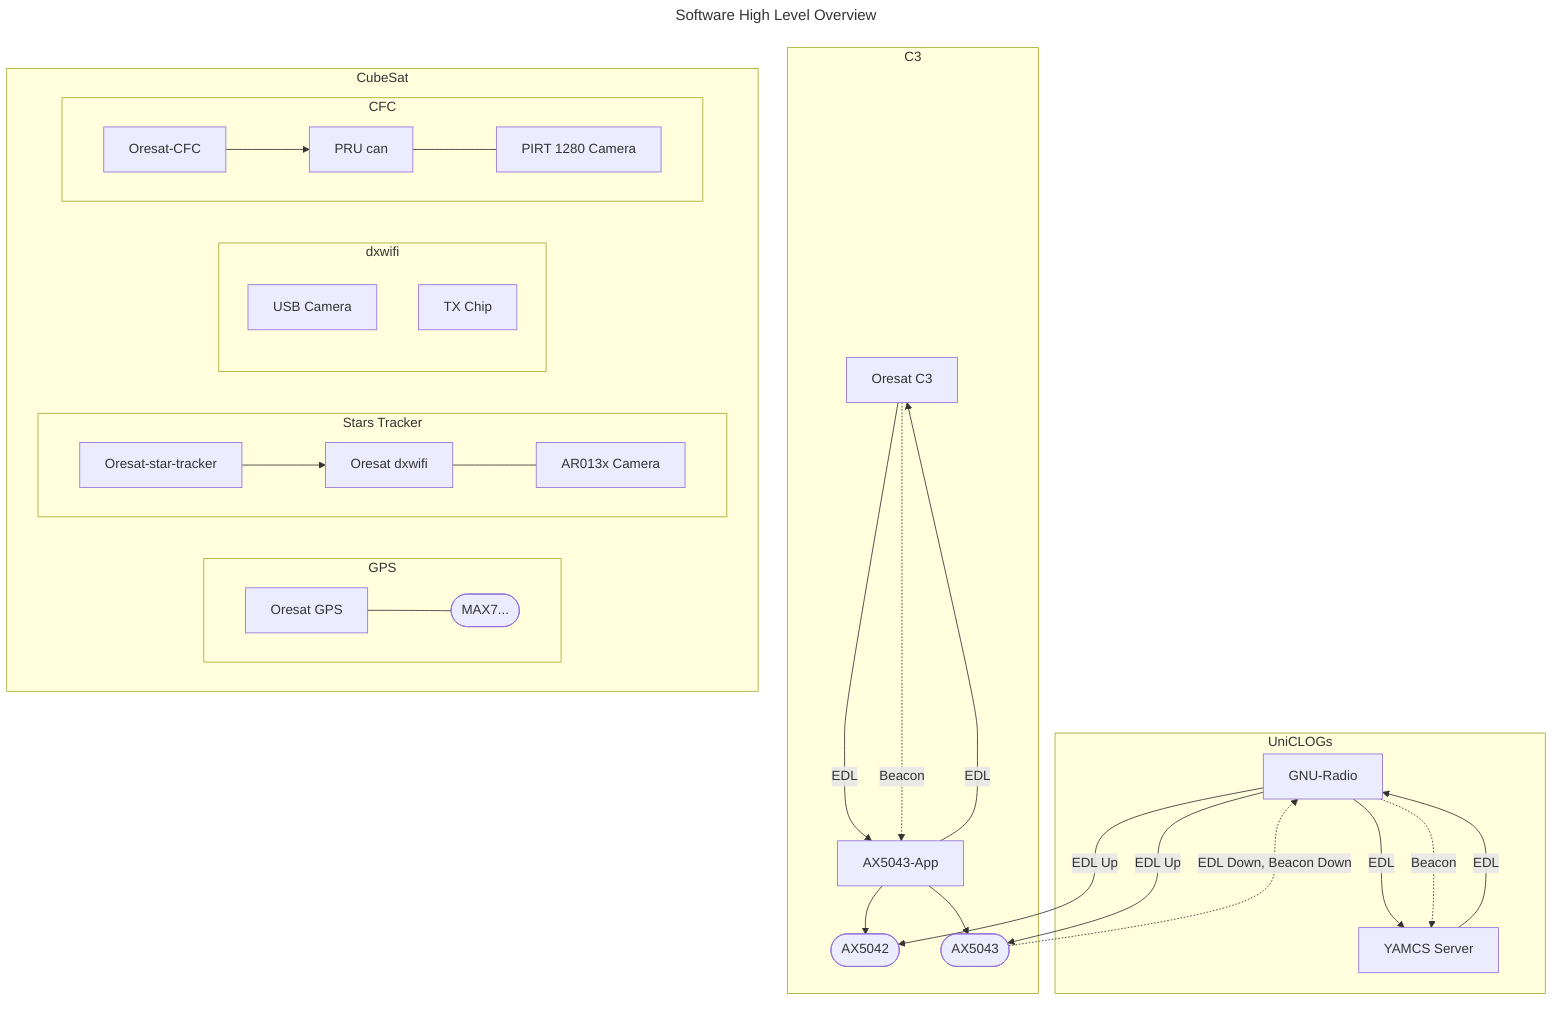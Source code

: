 ---
title: Software High Level Overview
---

flowchart TB
    subgraph GroundStation [UniCLOGs]
        server2[GNU-Radio]
        server1[YAMCS Server]

        server1-->|EDL| server2
        server2-->|EDL| server1
        server2-..->|Beacon| server1
    end

    subgraph controller[C3]
        app1[Oresat C3]
        app2[AX5043-App]

        chip1([AX5042])
        chip2([AX5043])

        app1-->|EDL|app2
        app2-->|EDL|app1
        app1-..->|Beacon|app2

        app2-->chip1
        app2-->chip2
    end

    server2-->|EDL Up|chip1
    server2-->|EDL Up|chip2-..->|EDL Down, Beacon Down|server2

    subgraph oresat[CubeSat]
        subgraph card1[GPS]
            direction LR
            app3[Oresat GPS]
            chip3([MAX7...])
        end

        app3 --- chip3

        subgraph card2[Stars Tracker]
            direction LR
            app4[Oresat-star-tracker]
            app5[PRU can]
            chip4[AR013x Camera]
        end

        app4-->app5---chip4

        subgraph card3[dxwifi]
            app5[Oresat dxwifi]
            chip5[USB Camera]
            chip6[TX Chip]
        end

        subgraph card4[CFC]
            direction LR
            app6[Oresat-CFC]
            app7[PRU can]
            chip7[PIRT 1280 Camera]
        end

        app6-->app7---chip7

    end